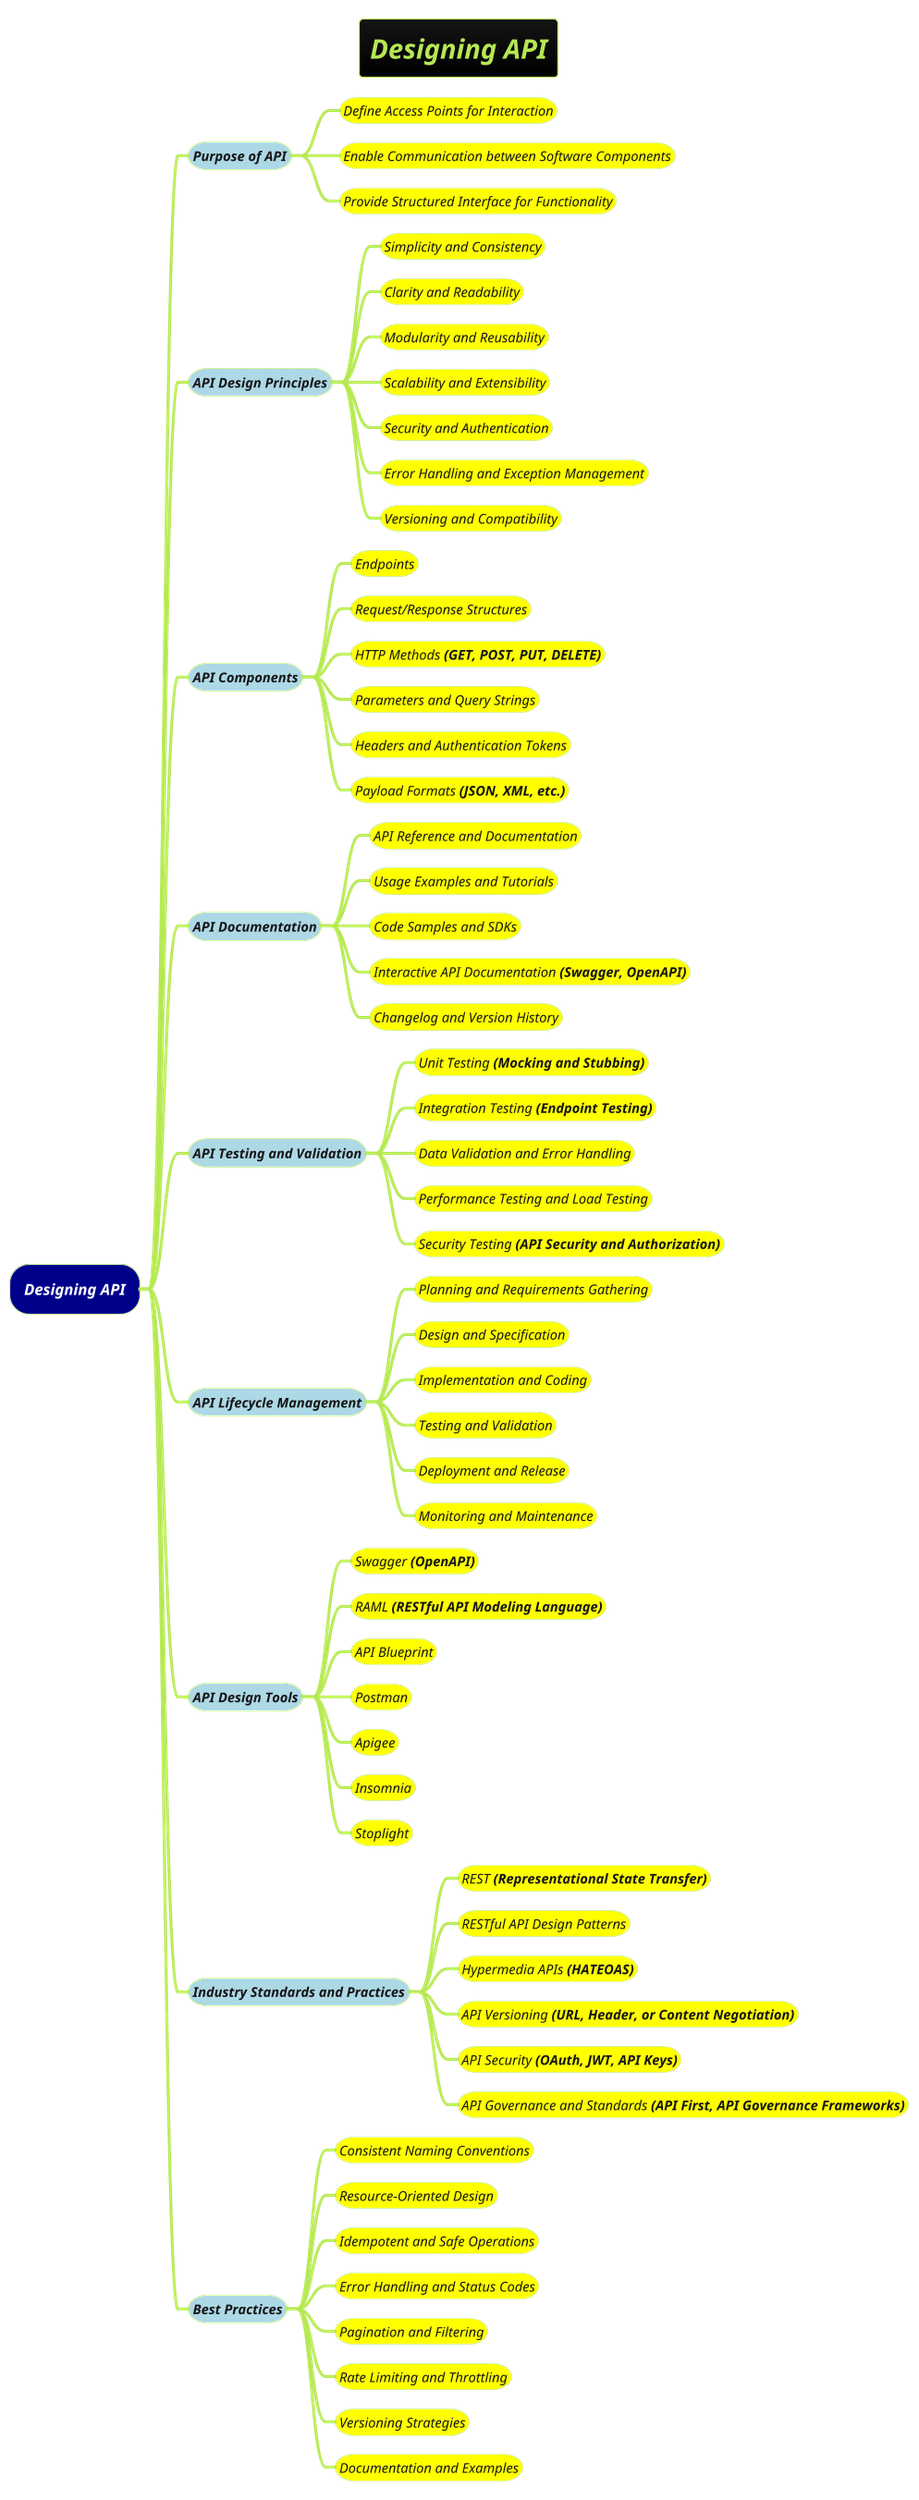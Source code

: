 @startmindmap
title =<i>Designing API
!theme hacker

*[#darkblue] <i><color:white>Designing API
**[#lightblue] <i><size:14>Purpose of API
***[#yellow] <i><size:14>Define Access Points for Interaction
***[#yellow] <i><size:14>Enable Communication between Software Components
***[#yellow] <i><size:14>Provide Structured Interface for Functionality
**[#lightblue] <i><size:14>API Design Principles
***[#yellow] <i><size:14>Simplicity and Consistency
***[#yellow] <i><size:14>Clarity and Readability
***[#yellow] <i><size:14>Modularity and Reusability
***[#yellow] <i><size:14>Scalability and Extensibility
***[#yellow] <i><size:14>Security and Authentication
***[#yellow] <i><size:14>Error Handling and Exception Management
***[#yellow] <i><size:14>Versioning and Compatibility
**[#lightblue] <i><size:14>API Components
***[#yellow] <i><size:14>Endpoints
***[#yellow] <i><size:14>Request/Response Structures
***[#yellow] <i><size:14>HTTP Methods **(GET, POST, PUT, DELETE)**
***[#yellow] <i><size:14>Parameters and Query Strings
***[#yellow] <i><size:14>Headers and Authentication Tokens
***[#yellow] <i><size:14>Payload Formats **(JSON, XML, etc.)**
**[#lightblue] <i><size:14>API Documentation
***[#yellow] <i><size:14>API Reference and Documentation
***[#yellow] <i><size:14>Usage Examples and Tutorials
***[#yellow] <i><size:14>Code Samples and SDKs
***[#yellow] <i><size:14>Interactive API Documentation **(Swagger, OpenAPI)**
***[#yellow] <i><size:14>Changelog and Version History
**[#lightblue] <i><size:14>API Testing and Validation
***[#yellow] <i><size:14>Unit Testing **(Mocking and Stubbing)**
***[#yellow] <i><size:14>Integration Testing **(Endpoint Testing)**
***[#yellow] <i><size:14>Data Validation and Error Handling
***[#yellow] <i><size:14>Performance Testing and Load Testing
***[#yellow] <i><size:14>Security Testing **(API Security and Authorization)**
**[#lightblue] <i><size:14>API Lifecycle Management
***[#yellow] <i><size:14>Planning and Requirements Gathering
***[#yellow] <i><size:14>Design and Specification
***[#yellow] <i><size:14>Implementation and Coding
***[#yellow] <i><size:14>Testing and Validation
***[#yellow] <i><size:14>Deployment and Release
***[#yellow] <i><size:14>Monitoring and Maintenance
**[#lightblue] <i><size:14>API Design Tools
***[#yellow] <i><size:14>Swagger **(OpenAPI)**
***[#yellow] <i><size:14>RAML **(RESTful API Modeling Language)**
***[#yellow] <i><size:14>API Blueprint
***[#yellow] <i><size:14>Postman
***[#yellow] <i><size:14>Apigee
***[#yellow] <i><size:14>Insomnia
***[#yellow] <i><size:14>Stoplight
**[#lightblue] <i><size:14>Industry Standards and Practices
***[#yellow] <i><size:14>REST **(Representational State Transfer)**
***[#yellow] <i><size:14>RESTful API Design Patterns
***[#yellow] <i><size:14>Hypermedia APIs **(HATEOAS)**
***[#yellow] <i><size:14>API Versioning **(URL, Header, or Content Negotiation)**
***[#yellow] <i><size:14>API Security **(OAuth, JWT, API Keys)**
***[#yellow] <i><size:14>API Governance and Standards **(API First, API Governance Frameworks)**
**[#lightblue] <i><size:14>Best Practices
***[#yellow] <i><size:14>Consistent Naming Conventions
***[#yellow] <i><size:14>Resource-Oriented Design
***[#yellow] <i><size:14>Idempotent and Safe Operations
***[#yellow] <i><size:14>Error Handling and Status Codes
***[#yellow] <i><size:14>Pagination and Filtering
***[#yellow] <i><size:14>Rate Limiting and Throttling
***[#yellow] <i><size:14>Versioning Strategies
***[#yellow] <i><size:14>Documentation and Examples

@endmindmap
